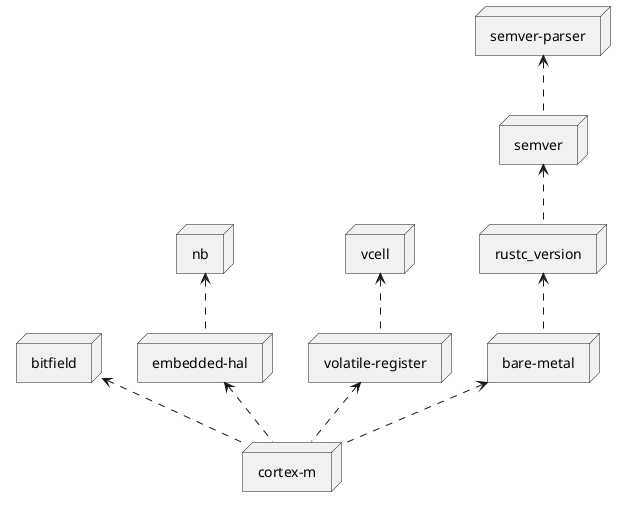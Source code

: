 @startuml "stm32l4xx-hal Dependencies"

node "bare-metal"
node "bitfield"
node "cortex-m"
node "embedded-hal"
node "nb"
node "rustc_version"
node "semver"
node "semver-parser"
node "vcell"
node "volatile-register"

"bare-metal" <.. "cortex-m"
"bitfield" <.. "cortex-m"
"embedded-hal" <.. "cortex-m"
"volatile-register" <.. "cortex-m"

"rustc_version" <.. "bare-metal"

"semver" <.. "rustc_version"

"semver-parser" <.. "semver"

"nb" <.. "embedded-hal"

"vcell" <.. "volatile-register"

@enduml
